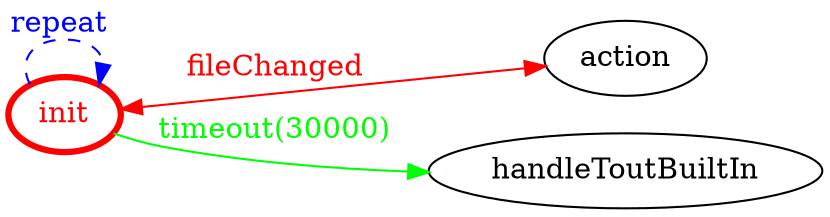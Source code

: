 /*
*
* A GraphViz DOT FSM description 
* Please use a GraphViz visualizer (like http://www.webgraphviz.com)
*  
*/

digraph finite_state_machine {
	rankdir=LR
	size="8,5"
	
	init [ color = red ][ fontcolor = red ][ penwidth = 3 ]
	
	init -> action [ label = "fileChanged" ][ color = red ][ fontcolor = red ][ dir = both ]
	init -> init [ label = "repeat "][ style = dashed ][ color = blue ][ fontcolor = blue ]
	init -> handleToutBuiltIn [ label = "timeout(30000)" ][ color = green ][ fontcolor = green ]
}
